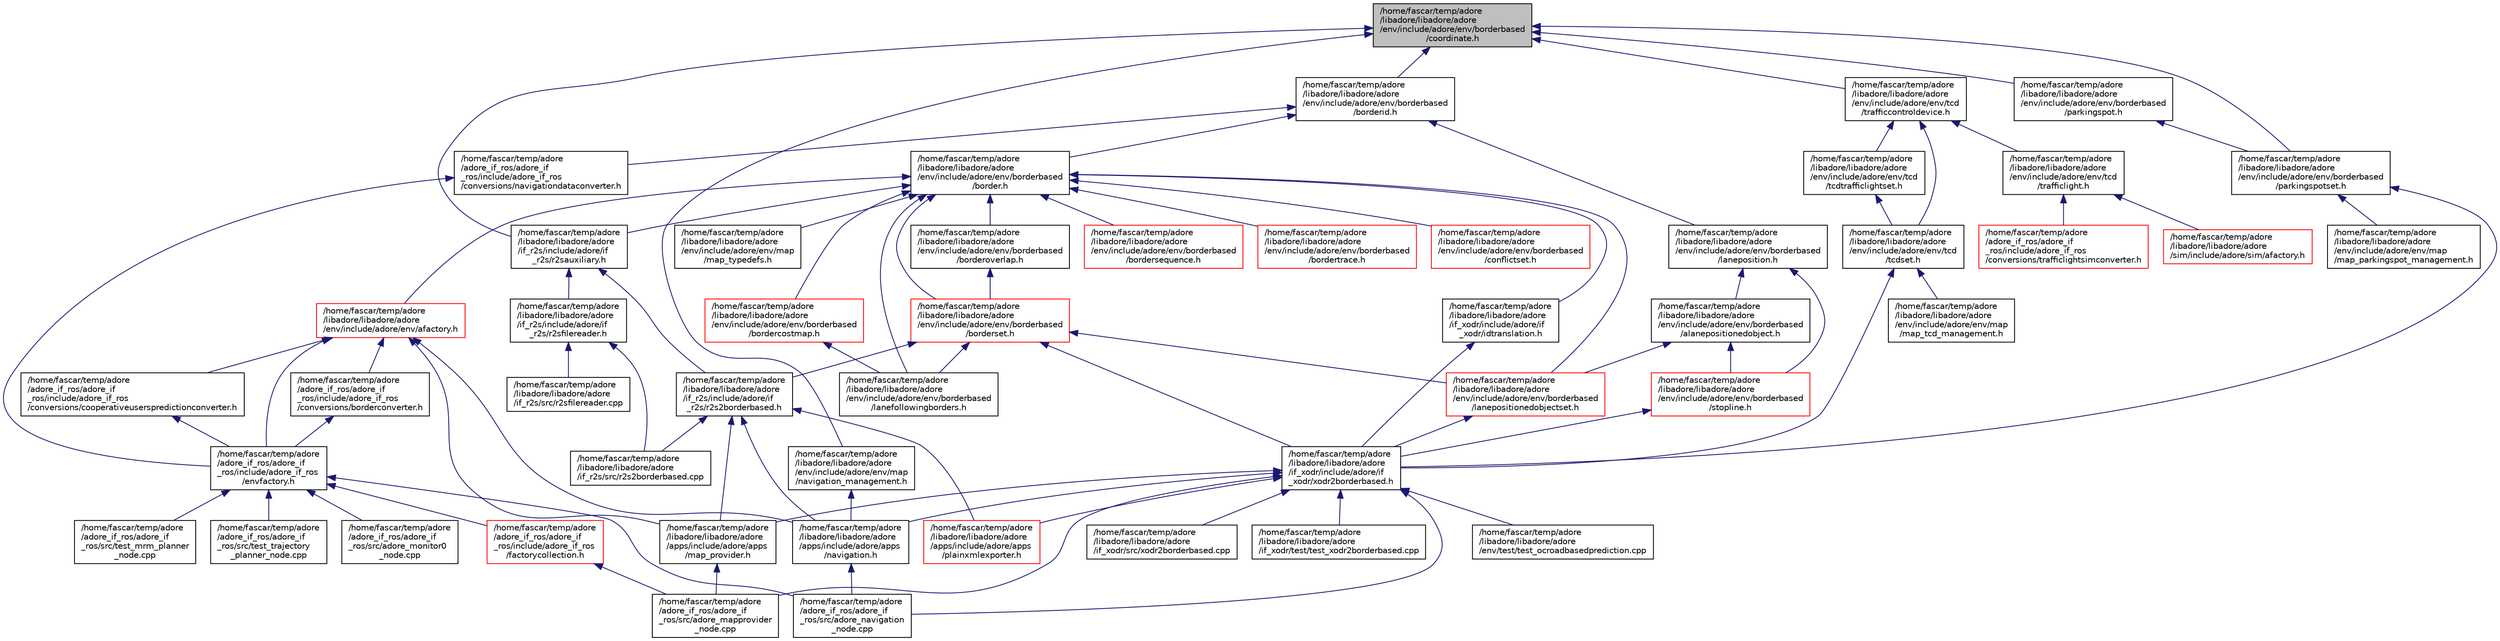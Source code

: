 digraph "/home/fascar/temp/adore/libadore/libadore/adore/env/include/adore/env/borderbased/coordinate.h"
{
 // LATEX_PDF_SIZE
  edge [fontname="Helvetica",fontsize="10",labelfontname="Helvetica",labelfontsize="10"];
  node [fontname="Helvetica",fontsize="10",shape=record];
  Node1 [label="/home/fascar/temp/adore\l/libadore/libadore/adore\l/env/include/adore/env/borderbased\l/coordinate.h",height=0.2,width=0.4,color="black", fillcolor="grey75", style="filled", fontcolor="black",tooltip=" "];
  Node1 -> Node2 [dir="back",color="midnightblue",fontsize="10",style="solid",fontname="Helvetica"];
  Node2 [label="/home/fascar/temp/adore\l/libadore/libadore/adore\l/env/include/adore/env/borderbased\l/borderid.h",height=0.2,width=0.4,color="black", fillcolor="white", style="filled",URL="$borderid_8h.html",tooltip=" "];
  Node2 -> Node3 [dir="back",color="midnightblue",fontsize="10",style="solid",fontname="Helvetica"];
  Node3 [label="/home/fascar/temp/adore\l/adore_if_ros/adore_if\l_ros/include/adore_if_ros\l/conversions/navigationdataconverter.h",height=0.2,width=0.4,color="black", fillcolor="white", style="filled",URL="$navigationdataconverter_8h.html",tooltip=" "];
  Node3 -> Node4 [dir="back",color="midnightblue",fontsize="10",style="solid",fontname="Helvetica"];
  Node4 [label="/home/fascar/temp/adore\l/adore_if_ros/adore_if\l_ros/include/adore_if_ros\l/envfactory.h",height=0.2,width=0.4,color="black", fillcolor="white", style="filled",URL="$envfactory_8h.html",tooltip=" "];
  Node4 -> Node5 [dir="back",color="midnightblue",fontsize="10",style="solid",fontname="Helvetica"];
  Node5 [label="/home/fascar/temp/adore\l/adore_if_ros/adore_if\l_ros/include/adore_if_ros\l/factorycollection.h",height=0.2,width=0.4,color="red", fillcolor="white", style="filled",URL="$factorycollection_8h.html",tooltip=" "];
  Node5 -> Node14 [dir="back",color="midnightblue",fontsize="10",style="solid",fontname="Helvetica"];
  Node14 [label="/home/fascar/temp/adore\l/adore_if_ros/adore_if\l_ros/src/adore_mapprovider\l_node.cpp",height=0.2,width=0.4,color="black", fillcolor="white", style="filled",URL="$adore__mapprovider__node_8cpp.html",tooltip=" "];
  Node4 -> Node44 [dir="back",color="midnightblue",fontsize="10",style="solid",fontname="Helvetica"];
  Node44 [label="/home/fascar/temp/adore\l/adore_if_ros/adore_if\l_ros/src/adore_monitor0\l_node.cpp",height=0.2,width=0.4,color="black", fillcolor="white", style="filled",URL="$adore__monitor0__node_8cpp.html",tooltip=" "];
  Node4 -> Node45 [dir="back",color="midnightblue",fontsize="10",style="solid",fontname="Helvetica"];
  Node45 [label="/home/fascar/temp/adore\l/adore_if_ros/adore_if\l_ros/src/adore_navigation\l_node.cpp",height=0.2,width=0.4,color="black", fillcolor="white", style="filled",URL="$adore__navigation__node_8cpp.html",tooltip=" "];
  Node4 -> Node46 [dir="back",color="midnightblue",fontsize="10",style="solid",fontname="Helvetica"];
  Node46 [label="/home/fascar/temp/adore\l/adore_if_ros/adore_if\l_ros/src/test_mrm_planner\l_node.cpp",height=0.2,width=0.4,color="black", fillcolor="white", style="filled",URL="$test__mrm__planner__node_8cpp.html",tooltip=" "];
  Node4 -> Node47 [dir="back",color="midnightblue",fontsize="10",style="solid",fontname="Helvetica"];
  Node47 [label="/home/fascar/temp/adore\l/adore_if_ros/adore_if\l_ros/src/test_trajectory\l_planner_node.cpp",height=0.2,width=0.4,color="black", fillcolor="white", style="filled",URL="$test__trajectory__planner__node_8cpp.html",tooltip=" "];
  Node2 -> Node48 [dir="back",color="midnightblue",fontsize="10",style="solid",fontname="Helvetica"];
  Node48 [label="/home/fascar/temp/adore\l/libadore/libadore/adore\l/env/include/adore/env/borderbased\l/border.h",height=0.2,width=0.4,color="black", fillcolor="white", style="filled",URL="$border_8h.html",tooltip=" "];
  Node48 -> Node49 [dir="back",color="midnightblue",fontsize="10",style="solid",fontname="Helvetica"];
  Node49 [label="/home/fascar/temp/adore\l/libadore/libadore/adore\l/env/include/adore/env/afactory.h",height=0.2,width=0.4,color="red", fillcolor="white", style="filled",URL="$env_2include_2adore_2env_2afactory_8h.html",tooltip=" "];
  Node49 -> Node50 [dir="back",color="midnightblue",fontsize="10",style="solid",fontname="Helvetica"];
  Node50 [label="/home/fascar/temp/adore\l/adore_if_ros/adore_if\l_ros/include/adore_if_ros\l/conversions/borderconverter.h",height=0.2,width=0.4,color="black", fillcolor="white", style="filled",URL="$borderconverter_8h.html",tooltip=" "];
  Node50 -> Node4 [dir="back",color="midnightblue",fontsize="10",style="solid",fontname="Helvetica"];
  Node49 -> Node51 [dir="back",color="midnightblue",fontsize="10",style="solid",fontname="Helvetica"];
  Node51 [label="/home/fascar/temp/adore\l/adore_if_ros/adore_if\l_ros/include/adore_if_ros\l/conversions/cooperativeuserspredictionconverter.h",height=0.2,width=0.4,color="black", fillcolor="white", style="filled",URL="$cooperativeuserspredictionconverter_8h.html",tooltip=" "];
  Node51 -> Node4 [dir="back",color="midnightblue",fontsize="10",style="solid",fontname="Helvetica"];
  Node49 -> Node4 [dir="back",color="midnightblue",fontsize="10",style="solid",fontname="Helvetica"];
  Node49 -> Node68 [dir="back",color="midnightblue",fontsize="10",style="solid",fontname="Helvetica"];
  Node68 [label="/home/fascar/temp/adore\l/libadore/libadore/adore\l/apps/include/adore/apps\l/map_provider.h",height=0.2,width=0.4,color="black", fillcolor="white", style="filled",URL="$map__provider_8h.html",tooltip=" "];
  Node68 -> Node14 [dir="back",color="midnightblue",fontsize="10",style="solid",fontname="Helvetica"];
  Node49 -> Node70 [dir="back",color="midnightblue",fontsize="10",style="solid",fontname="Helvetica"];
  Node70 [label="/home/fascar/temp/adore\l/libadore/libadore/adore\l/apps/include/adore/apps\l/navigation.h",height=0.2,width=0.4,color="black", fillcolor="white", style="filled",URL="$navigation_8h.html",tooltip=" "];
  Node70 -> Node45 [dir="back",color="midnightblue",fontsize="10",style="solid",fontname="Helvetica"];
  Node48 -> Node117 [dir="back",color="midnightblue",fontsize="10",style="solid",fontname="Helvetica"];
  Node117 [label="/home/fascar/temp/adore\l/libadore/libadore/adore\l/env/include/adore/env/borderbased\l/bordercostmap.h",height=0.2,width=0.4,color="red", fillcolor="white", style="filled",URL="$bordercostmap_8h.html",tooltip=" "];
  Node117 -> Node123 [dir="back",color="midnightblue",fontsize="10",style="solid",fontname="Helvetica"];
  Node123 [label="/home/fascar/temp/adore\l/libadore/libadore/adore\l/env/include/adore/env/borderbased\l/lanefollowingborders.h",height=0.2,width=0.4,color="black", fillcolor="white", style="filled",URL="$lanefollowingborders_8h.html",tooltip=" "];
  Node48 -> Node128 [dir="back",color="midnightblue",fontsize="10",style="solid",fontname="Helvetica"];
  Node128 [label="/home/fascar/temp/adore\l/libadore/libadore/adore\l/env/include/adore/env/borderbased\l/borderoverlap.h",height=0.2,width=0.4,color="black", fillcolor="white", style="filled",URL="$borderoverlap_8h.html",tooltip=" "];
  Node128 -> Node129 [dir="back",color="midnightblue",fontsize="10",style="solid",fontname="Helvetica"];
  Node129 [label="/home/fascar/temp/adore\l/libadore/libadore/adore\l/env/include/adore/env/borderbased\l/borderset.h",height=0.2,width=0.4,color="red", fillcolor="white", style="filled",URL="$borderset_8h.html",tooltip=" "];
  Node129 -> Node123 [dir="back",color="midnightblue",fontsize="10",style="solid",fontname="Helvetica"];
  Node129 -> Node138 [dir="back",color="midnightblue",fontsize="10",style="solid",fontname="Helvetica"];
  Node138 [label="/home/fascar/temp/adore\l/libadore/libadore/adore\l/env/include/adore/env/borderbased\l/lanepositionedobjectset.h",height=0.2,width=0.4,color="red", fillcolor="white", style="filled",URL="$lanepositionedobjectset_8h.html",tooltip=" "];
  Node138 -> Node140 [dir="back",color="midnightblue",fontsize="10",style="solid",fontname="Helvetica"];
  Node140 [label="/home/fascar/temp/adore\l/libadore/libadore/adore\l/if_xodr/include/adore/if\l_xodr/xodr2borderbased.h",height=0.2,width=0.4,color="black", fillcolor="white", style="filled",URL="$xodr2borderbased_8h.html",tooltip=" "];
  Node140 -> Node14 [dir="back",color="midnightblue",fontsize="10",style="solid",fontname="Helvetica"];
  Node140 -> Node45 [dir="back",color="midnightblue",fontsize="10",style="solid",fontname="Helvetica"];
  Node140 -> Node68 [dir="back",color="midnightblue",fontsize="10",style="solid",fontname="Helvetica"];
  Node140 -> Node70 [dir="back",color="midnightblue",fontsize="10",style="solid",fontname="Helvetica"];
  Node140 -> Node131 [dir="back",color="midnightblue",fontsize="10",style="solid",fontname="Helvetica"];
  Node131 [label="/home/fascar/temp/adore\l/libadore/libadore/adore\l/apps/include/adore/apps\l/plainxmlexporter.h",height=0.2,width=0.4,color="red", fillcolor="white", style="filled",URL="$plainxmlexporter_8h.html",tooltip=" "];
  Node140 -> Node114 [dir="back",color="midnightblue",fontsize="10",style="solid",fontname="Helvetica"];
  Node114 [label="/home/fascar/temp/adore\l/libadore/libadore/adore\l/env/test/test_ocroadbasedprediction.cpp",height=0.2,width=0.4,color="black", fillcolor="white", style="filled",URL="$test__ocroadbasedprediction_8cpp.html",tooltip=" "];
  Node140 -> Node141 [dir="back",color="midnightblue",fontsize="10",style="solid",fontname="Helvetica"];
  Node141 [label="/home/fascar/temp/adore\l/libadore/libadore/adore\l/if_xodr/src/xodr2borderbased.cpp",height=0.2,width=0.4,color="black", fillcolor="white", style="filled",URL="$xodr2borderbased_8cpp.html",tooltip=" "];
  Node140 -> Node142 [dir="back",color="midnightblue",fontsize="10",style="solid",fontname="Helvetica"];
  Node142 [label="/home/fascar/temp/adore\l/libadore/libadore/adore\l/if_xodr/test/test_xodr2borderbased.cpp",height=0.2,width=0.4,color="black", fillcolor="white", style="filled",URL="$test__xodr2borderbased_8cpp.html",tooltip=" "];
  Node129 -> Node145 [dir="back",color="midnightblue",fontsize="10",style="solid",fontname="Helvetica"];
  Node145 [label="/home/fascar/temp/adore\l/libadore/libadore/adore\l/if_r2s/include/adore/if\l_r2s/r2s2borderbased.h",height=0.2,width=0.4,color="black", fillcolor="white", style="filled",URL="$r2s2borderbased_8h.html",tooltip=" "];
  Node145 -> Node68 [dir="back",color="midnightblue",fontsize="10",style="solid",fontname="Helvetica"];
  Node145 -> Node70 [dir="back",color="midnightblue",fontsize="10",style="solid",fontname="Helvetica"];
  Node145 -> Node131 [dir="back",color="midnightblue",fontsize="10",style="solid",fontname="Helvetica"];
  Node145 -> Node146 [dir="back",color="midnightblue",fontsize="10",style="solid",fontname="Helvetica"];
  Node146 [label="/home/fascar/temp/adore\l/libadore/libadore/adore\l/if_r2s/src/r2s2borderbased.cpp",height=0.2,width=0.4,color="black", fillcolor="white", style="filled",URL="$r2s2borderbased_8cpp.html",tooltip=" "];
  Node129 -> Node140 [dir="back",color="midnightblue",fontsize="10",style="solid",fontname="Helvetica"];
  Node48 -> Node147 [dir="back",color="midnightblue",fontsize="10",style="solid",fontname="Helvetica"];
  Node147 [label="/home/fascar/temp/adore\l/libadore/libadore/adore\l/env/include/adore/env/borderbased\l/bordersequence.h",height=0.2,width=0.4,color="red", fillcolor="white", style="filled",URL="$bordersequence_8h.html",tooltip=" "];
  Node48 -> Node129 [dir="back",color="midnightblue",fontsize="10",style="solid",fontname="Helvetica"];
  Node48 -> Node150 [dir="back",color="midnightblue",fontsize="10",style="solid",fontname="Helvetica"];
  Node150 [label="/home/fascar/temp/adore\l/libadore/libadore/adore\l/env/include/adore/env/borderbased\l/bordertrace.h",height=0.2,width=0.4,color="red", fillcolor="white", style="filled",URL="$bordertrace_8h.html",tooltip=" "];
  Node48 -> Node125 [dir="back",color="midnightblue",fontsize="10",style="solid",fontname="Helvetica"];
  Node125 [label="/home/fascar/temp/adore\l/libadore/libadore/adore\l/env/include/adore/env/borderbased\l/conflictset.h",height=0.2,width=0.4,color="red", fillcolor="white", style="filled",URL="$env_2include_2adore_2env_2borderbased_2conflictset_8h.html",tooltip=" "];
  Node48 -> Node123 [dir="back",color="midnightblue",fontsize="10",style="solid",fontname="Helvetica"];
  Node48 -> Node138 [dir="back",color="midnightblue",fontsize="10",style="solid",fontname="Helvetica"];
  Node48 -> Node151 [dir="back",color="midnightblue",fontsize="10",style="solid",fontname="Helvetica"];
  Node151 [label="/home/fascar/temp/adore\l/libadore/libadore/adore\l/env/include/adore/env/map\l/map_typedefs.h",height=0.2,width=0.4,color="black", fillcolor="white", style="filled",URL="$map__typedefs_8h.html",tooltip=" "];
  Node48 -> Node152 [dir="back",color="midnightblue",fontsize="10",style="solid",fontname="Helvetica"];
  Node152 [label="/home/fascar/temp/adore\l/libadore/libadore/adore\l/if_r2s/include/adore/if\l_r2s/r2sauxiliary.h",height=0.2,width=0.4,color="black", fillcolor="white", style="filled",URL="$r2sauxiliary_8h.html",tooltip=" "];
  Node152 -> Node145 [dir="back",color="midnightblue",fontsize="10",style="solid",fontname="Helvetica"];
  Node152 -> Node153 [dir="back",color="midnightblue",fontsize="10",style="solid",fontname="Helvetica"];
  Node153 [label="/home/fascar/temp/adore\l/libadore/libadore/adore\l/if_r2s/include/adore/if\l_r2s/r2sfilereader.h",height=0.2,width=0.4,color="black", fillcolor="white", style="filled",URL="$r2sfilereader_8h.html",tooltip=" "];
  Node153 -> Node146 [dir="back",color="midnightblue",fontsize="10",style="solid",fontname="Helvetica"];
  Node153 -> Node154 [dir="back",color="midnightblue",fontsize="10",style="solid",fontname="Helvetica"];
  Node154 [label="/home/fascar/temp/adore\l/libadore/libadore/adore\l/if_r2s/src/r2sfilereader.cpp",height=0.2,width=0.4,color="black", fillcolor="white", style="filled",URL="$r2sfilereader_8cpp.html",tooltip=" "];
  Node48 -> Node155 [dir="back",color="midnightblue",fontsize="10",style="solid",fontname="Helvetica"];
  Node155 [label="/home/fascar/temp/adore\l/libadore/libadore/adore\l/if_xodr/include/adore/if\l_xodr/idtranslation.h",height=0.2,width=0.4,color="black", fillcolor="white", style="filled",URL="$idtranslation_8h.html",tooltip=" "];
  Node155 -> Node140 [dir="back",color="midnightblue",fontsize="10",style="solid",fontname="Helvetica"];
  Node2 -> Node156 [dir="back",color="midnightblue",fontsize="10",style="solid",fontname="Helvetica"];
  Node156 [label="/home/fascar/temp/adore\l/libadore/libadore/adore\l/env/include/adore/env/borderbased\l/laneposition.h",height=0.2,width=0.4,color="black", fillcolor="white", style="filled",URL="$laneposition_8h.html",tooltip=" "];
  Node156 -> Node157 [dir="back",color="midnightblue",fontsize="10",style="solid",fontname="Helvetica"];
  Node157 [label="/home/fascar/temp/adore\l/libadore/libadore/adore\l/env/include/adore/env/borderbased\l/alanepositionedobject.h",height=0.2,width=0.4,color="black", fillcolor="white", style="filled",URL="$alanepositionedobject_8h.html",tooltip=" "];
  Node157 -> Node138 [dir="back",color="midnightblue",fontsize="10",style="solid",fontname="Helvetica"];
  Node157 -> Node158 [dir="back",color="midnightblue",fontsize="10",style="solid",fontname="Helvetica"];
  Node158 [label="/home/fascar/temp/adore\l/libadore/libadore/adore\l/env/include/adore/env/borderbased\l/stopline.h",height=0.2,width=0.4,color="red", fillcolor="white", style="filled",URL="$stopline_8h.html",tooltip=" "];
  Node158 -> Node140 [dir="back",color="midnightblue",fontsize="10",style="solid",fontname="Helvetica"];
  Node156 -> Node158 [dir="back",color="midnightblue",fontsize="10",style="solid",fontname="Helvetica"];
  Node1 -> Node159 [dir="back",color="midnightblue",fontsize="10",style="solid",fontname="Helvetica"];
  Node159 [label="/home/fascar/temp/adore\l/libadore/libadore/adore\l/env/include/adore/env/borderbased\l/parkingspot.h",height=0.2,width=0.4,color="black", fillcolor="white", style="filled",URL="$parkingspot_8h.html",tooltip=" "];
  Node159 -> Node160 [dir="back",color="midnightblue",fontsize="10",style="solid",fontname="Helvetica"];
  Node160 [label="/home/fascar/temp/adore\l/libadore/libadore/adore\l/env/include/adore/env/borderbased\l/parkingspotset.h",height=0.2,width=0.4,color="black", fillcolor="white", style="filled",URL="$parkingspotset_8h.html",tooltip=" "];
  Node160 -> Node161 [dir="back",color="midnightblue",fontsize="10",style="solid",fontname="Helvetica"];
  Node161 [label="/home/fascar/temp/adore\l/libadore/libadore/adore\l/env/include/adore/env/map\l/map_parkingspot_management.h",height=0.2,width=0.4,color="black", fillcolor="white", style="filled",URL="$map__parkingspot__management_8h.html",tooltip=" "];
  Node160 -> Node140 [dir="back",color="midnightblue",fontsize="10",style="solid",fontname="Helvetica"];
  Node1 -> Node160 [dir="back",color="midnightblue",fontsize="10",style="solid",fontname="Helvetica"];
  Node1 -> Node135 [dir="back",color="midnightblue",fontsize="10",style="solid",fontname="Helvetica"];
  Node135 [label="/home/fascar/temp/adore\l/libadore/libadore/adore\l/env/include/adore/env/map\l/navigation_management.h",height=0.2,width=0.4,color="black", fillcolor="white", style="filled",URL="$navigation__management_8h.html",tooltip=" "];
  Node135 -> Node70 [dir="back",color="midnightblue",fontsize="10",style="solid",fontname="Helvetica"];
  Node1 -> Node162 [dir="back",color="midnightblue",fontsize="10",style="solid",fontname="Helvetica"];
  Node162 [label="/home/fascar/temp/adore\l/libadore/libadore/adore\l/env/include/adore/env/tcd\l/trafficcontroldevice.h",height=0.2,width=0.4,color="black", fillcolor="white", style="filled",URL="$trafficcontroldevice_8h.html",tooltip=" "];
  Node162 -> Node163 [dir="back",color="midnightblue",fontsize="10",style="solid",fontname="Helvetica"];
  Node163 [label="/home/fascar/temp/adore\l/libadore/libadore/adore\l/env/include/adore/env/tcd\l/tcdset.h",height=0.2,width=0.4,color="black", fillcolor="white", style="filled",URL="$tcdset_8h.html",tooltip=" "];
  Node163 -> Node164 [dir="back",color="midnightblue",fontsize="10",style="solid",fontname="Helvetica"];
  Node164 [label="/home/fascar/temp/adore\l/libadore/libadore/adore\l/env/include/adore/env/map\l/map_tcd_management.h",height=0.2,width=0.4,color="black", fillcolor="white", style="filled",URL="$map__tcd__management_8h.html",tooltip=" "];
  Node163 -> Node140 [dir="back",color="midnightblue",fontsize="10",style="solid",fontname="Helvetica"];
  Node162 -> Node165 [dir="back",color="midnightblue",fontsize="10",style="solid",fontname="Helvetica"];
  Node165 [label="/home/fascar/temp/adore\l/libadore/libadore/adore\l/env/include/adore/env/tcd\l/tcdtrafficlightset.h",height=0.2,width=0.4,color="black", fillcolor="white", style="filled",URL="$tcdtrafficlightset_8h.html",tooltip=" "];
  Node165 -> Node163 [dir="back",color="midnightblue",fontsize="10",style="solid",fontname="Helvetica"];
  Node162 -> Node166 [dir="back",color="midnightblue",fontsize="10",style="solid",fontname="Helvetica"];
  Node166 [label="/home/fascar/temp/adore\l/libadore/libadore/adore\l/env/include/adore/env/tcd\l/trafficlight.h",height=0.2,width=0.4,color="black", fillcolor="white", style="filled",URL="$trafficlight_8h.html",tooltip=" "];
  Node166 -> Node167 [dir="back",color="midnightblue",fontsize="10",style="solid",fontname="Helvetica"];
  Node167 [label="/home/fascar/temp/adore\l/adore_if_ros/adore_if\l_ros/include/adore_if_ros\l/conversions/trafficlightsimconverter.h",height=0.2,width=0.4,color="red", fillcolor="white", style="filled",URL="$trafficlightsimconverter_8h.html",tooltip=" "];
  Node166 -> Node170 [dir="back",color="midnightblue",fontsize="10",style="solid",fontname="Helvetica"];
  Node170 [label="/home/fascar/temp/adore\l/libadore/libadore/adore\l/sim/include/adore/sim/afactory.h",height=0.2,width=0.4,color="red", fillcolor="white", style="filled",URL="$sim_2include_2adore_2sim_2afactory_8h.html",tooltip=" "];
  Node1 -> Node152 [dir="back",color="midnightblue",fontsize="10",style="solid",fontname="Helvetica"];
}
